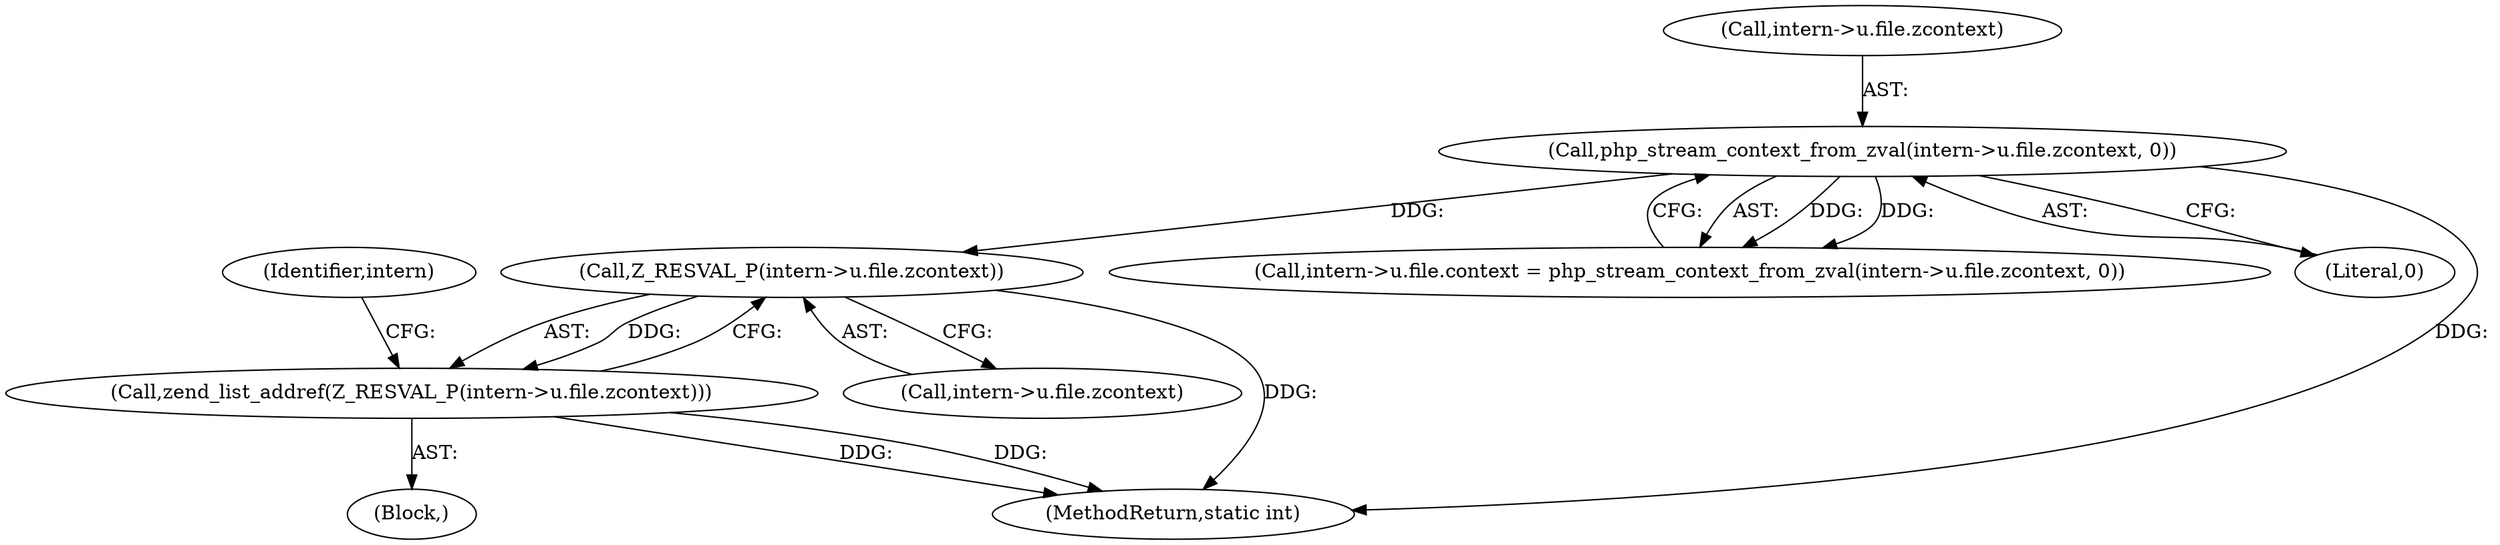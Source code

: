 digraph "0_php-src_7245bff300d3fa8bacbef7897ff080a6f1c23eba?w=1_48@pointer" {
"1000232" [label="(Call,Z_RESVAL_P(intern->u.file.zcontext))"];
"1000143" [label="(Call,php_stream_context_from_zval(intern->u.file.zcontext, 0))"];
"1000231" [label="(Call,zend_list_addref(Z_RESVAL_P(intern->u.file.zcontext)))"];
"1000144" [label="(Call,intern->u.file.zcontext)"];
"1000143" [label="(Call,php_stream_context_from_zval(intern->u.file.zcontext, 0))"];
"1000232" [label="(Call,Z_RESVAL_P(intern->u.file.zcontext))"];
"1000244" [label="(Identifier,intern)"];
"1000396" [label="(MethodReturn,static int)"];
"1000233" [label="(Call,intern->u.file.zcontext)"];
"1000135" [label="(Call,intern->u.file.context = php_stream_context_from_zval(intern->u.file.zcontext, 0))"];
"1000230" [label="(Block,)"];
"1000231" [label="(Call,zend_list_addref(Z_RESVAL_P(intern->u.file.zcontext)))"];
"1000151" [label="(Literal,0)"];
"1000232" -> "1000231"  [label="AST: "];
"1000232" -> "1000233"  [label="CFG: "];
"1000233" -> "1000232"  [label="AST: "];
"1000231" -> "1000232"  [label="CFG: "];
"1000232" -> "1000396"  [label="DDG: "];
"1000232" -> "1000231"  [label="DDG: "];
"1000143" -> "1000232"  [label="DDG: "];
"1000143" -> "1000135"  [label="AST: "];
"1000143" -> "1000151"  [label="CFG: "];
"1000144" -> "1000143"  [label="AST: "];
"1000151" -> "1000143"  [label="AST: "];
"1000135" -> "1000143"  [label="CFG: "];
"1000143" -> "1000396"  [label="DDG: "];
"1000143" -> "1000135"  [label="DDG: "];
"1000143" -> "1000135"  [label="DDG: "];
"1000231" -> "1000230"  [label="AST: "];
"1000244" -> "1000231"  [label="CFG: "];
"1000231" -> "1000396"  [label="DDG: "];
"1000231" -> "1000396"  [label="DDG: "];
}
